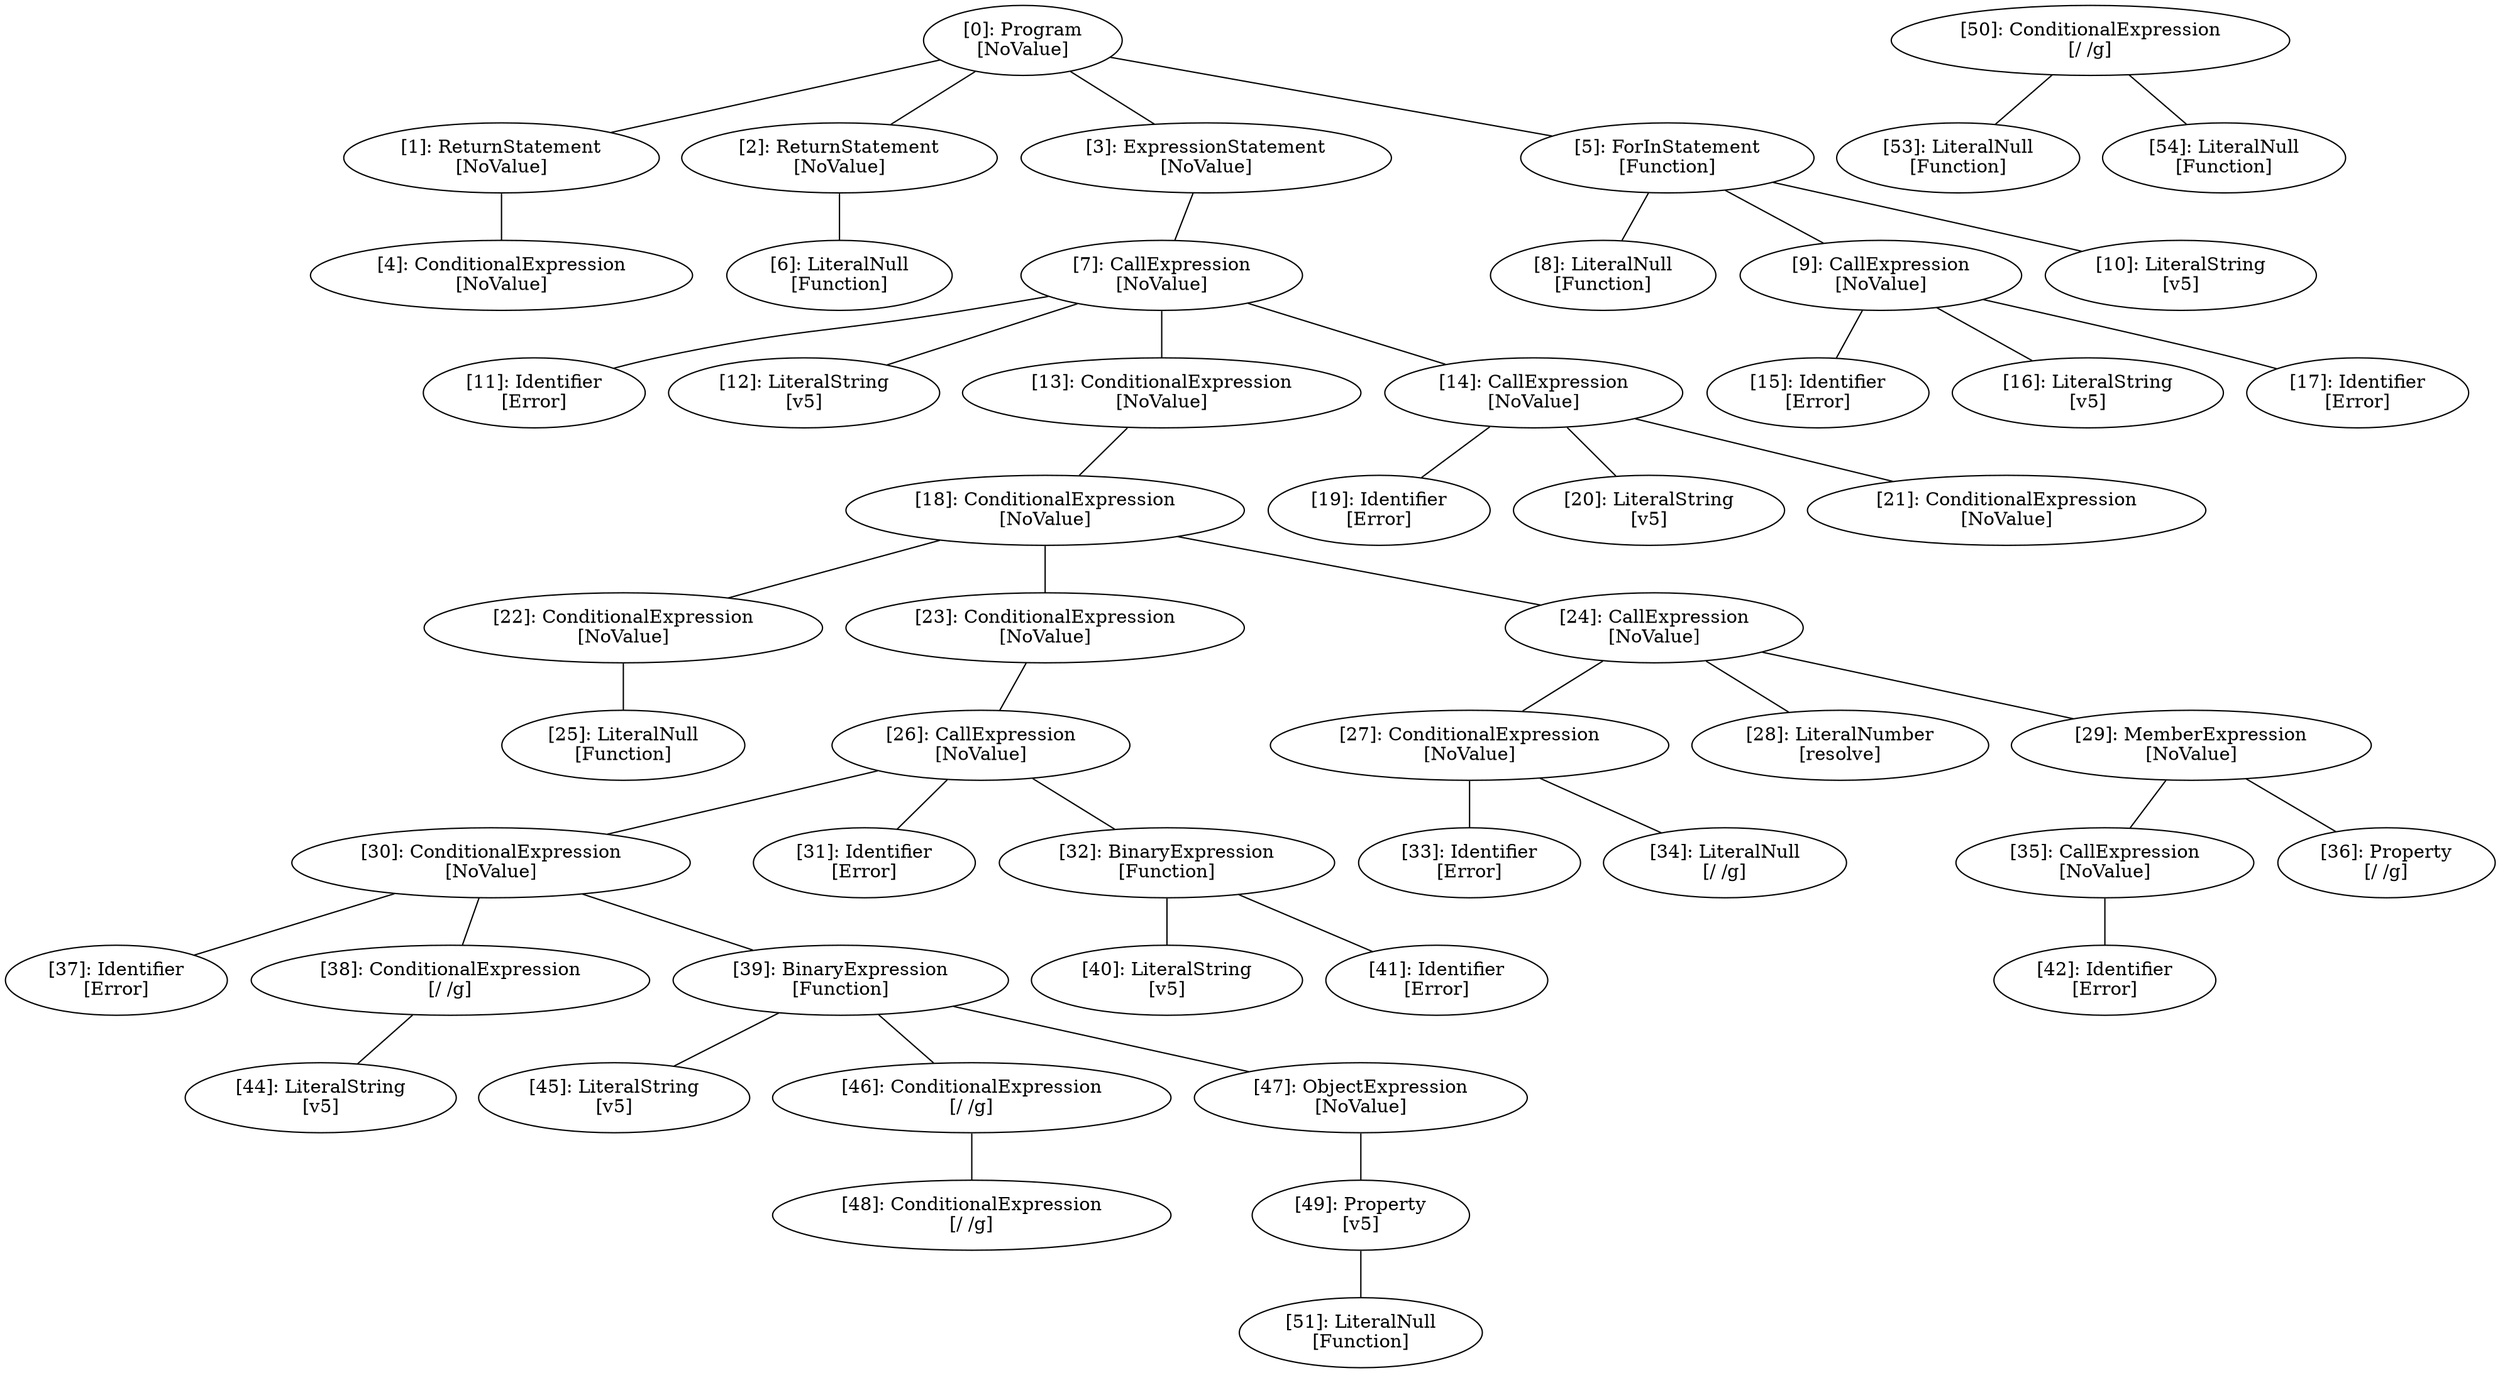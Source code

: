 // Result
graph {
	0 [label="[0]: Program
[NoValue]"]
	1 [label="[1]: ReturnStatement
[NoValue]"]
	2 [label="[2]: ReturnStatement
[NoValue]"]
	3 [label="[3]: ExpressionStatement
[NoValue]"]
	4 [label="[4]: ConditionalExpression
[NoValue]"]
	5 [label="[5]: ForInStatement
[Function]"]
	6 [label="[6]: LiteralNull
[Function]"]
	7 [label="[7]: CallExpression
[NoValue]"]
	8 [label="[8]: LiteralNull
[Function]"]
	9 [label="[9]: CallExpression
[NoValue]"]
	10 [label="[10]: LiteralString
[v5]"]
	11 [label="[11]: Identifier
[Error]"]
	12 [label="[12]: LiteralString
[v5]"]
	13 [label="[13]: ConditionalExpression
[NoValue]"]
	14 [label="[14]: CallExpression
[NoValue]"]
	15 [label="[15]: Identifier
[Error]"]
	16 [label="[16]: LiteralString
[v5]"]
	17 [label="[17]: Identifier
[Error]"]
	18 [label="[18]: ConditionalExpression
[NoValue]"]
	19 [label="[19]: Identifier
[Error]"]
	20 [label="[20]: LiteralString
[v5]"]
	21 [label="[21]: ConditionalExpression
[NoValue]"]
	22 [label="[22]: ConditionalExpression
[NoValue]"]
	23 [label="[23]: ConditionalExpression
[NoValue]"]
	24 [label="[24]: CallExpression
[NoValue]"]
	25 [label="[25]: LiteralNull
[Function]"]
	26 [label="[26]: CallExpression
[NoValue]"]
	27 [label="[27]: ConditionalExpression
[NoValue]"]
	28 [label="[28]: LiteralNumber
[resolve]"]
	29 [label="[29]: MemberExpression
[NoValue]"]
	30 [label="[30]: ConditionalExpression
[NoValue]"]
	31 [label="[31]: Identifier
[Error]"]
	32 [label="[32]: BinaryExpression
[Function]"]
	33 [label="[33]: Identifier
[Error]"]
	34 [label="[34]: LiteralNull
[/ /g]"]
	35 [label="[35]: CallExpression
[NoValue]"]
	36 [label="[36]: Property
[/ /g]"]
	37 [label="[37]: Identifier
[Error]"]
	38 [label="[38]: ConditionalExpression
[/ /g]"]
	39 [label="[39]: BinaryExpression
[Function]"]
	40 [label="[40]: LiteralString
[v5]"]
	41 [label="[41]: Identifier
[Error]"]
	42 [label="[42]: Identifier
[Error]"]
	44 [label="[44]: LiteralString
[v5]"]
	45 [label="[45]: LiteralString
[v5]"]
	46 [label="[46]: ConditionalExpression
[/ /g]"]
	47 [label="[47]: ObjectExpression
[NoValue]"]
	48 [label="[48]: ConditionalExpression
[/ /g]"]
	49 [label="[49]: Property
[v5]"]
	50 [label="[50]: ConditionalExpression
[/ /g]"]
	51 [label="[51]: LiteralNull
[Function]"]
	53 [label="[53]: LiteralNull
[Function]"]
	54 [label="[54]: LiteralNull
[Function]"]
	0 -- 1
	0 -- 2
	0 -- 3
	0 -- 5
	1 -- 4
	2 -- 6
	3 -- 7
	5 -- 8
	5 -- 9
	5 -- 10
	7 -- 11
	7 -- 12
	7 -- 13
	7 -- 14
	9 -- 15
	9 -- 16
	9 -- 17
	13 -- 18
	14 -- 19
	14 -- 20
	14 -- 21
	18 -- 22
	18 -- 23
	18 -- 24
	22 -- 25
	23 -- 26
	24 -- 27
	24 -- 28
	24 -- 29
	26 -- 30
	26 -- 31
	26 -- 32
	27 -- 33
	27 -- 34
	29 -- 35
	29 -- 36
	30 -- 37
	30 -- 38
	30 -- 39
	32 -- 40
	32 -- 41
	35 -- 42
	38 -- 44
	39 -- 45
	39 -- 46
	39 -- 47
	46 -- 48
	47 -- 49
	49 -- 51
	50 -- 53
	50 -- 54
}
